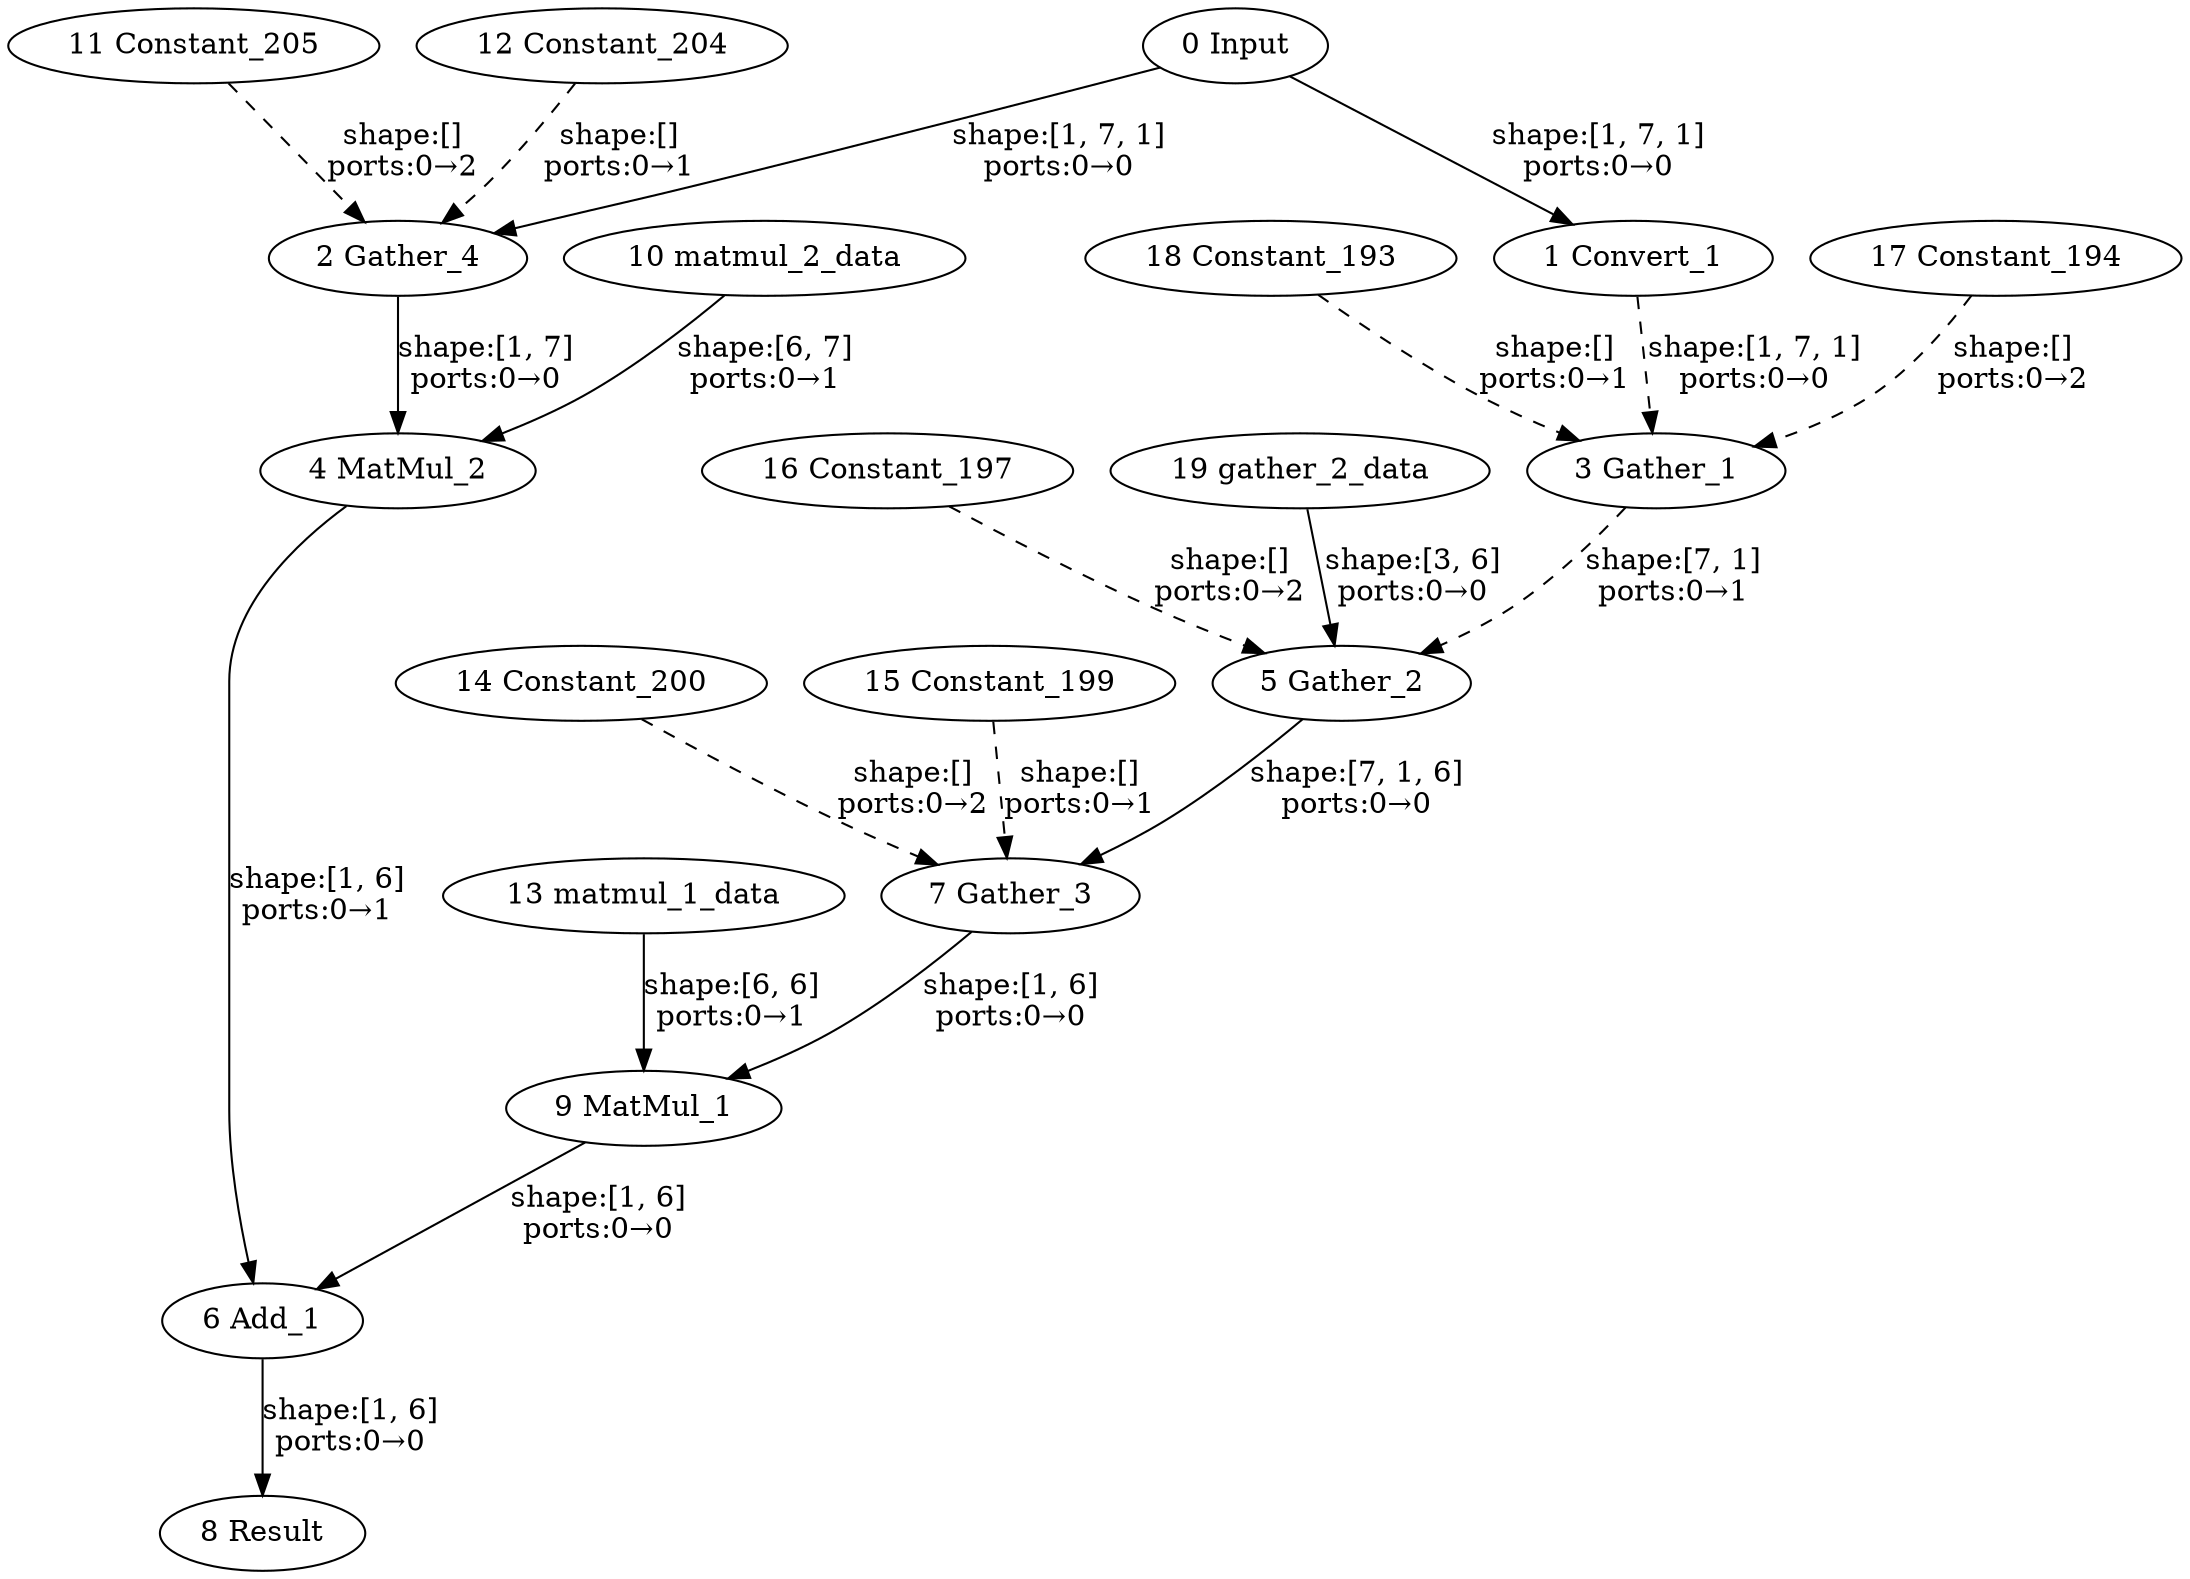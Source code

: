 strict digraph  {
"0 Input" [id=0, type=Parameter];
"1 Convert_1" [id=1, type=Convert];
"2 Gather_4" [id=2, type=Gather];
"3 Gather_1" [id=3, type=Gather];
"4 MatMul_2" [id=4, type=MatMul];
"5 Gather_2" [id=5, type=Gather];
"6 Add_1" [id=6, type=Add];
"7 Gather_3" [id=7, type=Gather];
"8 Result" [id=8, type=Result];
"9 MatMul_1" [id=9, type=MatMul];
"10 matmul_2_data" [id=10, type=Constant];
"11 Constant_205" [id=11, type=Constant];
"12 Constant_204" [id=12, type=Constant];
"13 matmul_1_data" [id=13, type=Constant];
"14 Constant_200" [id=14, type=Constant];
"15 Constant_199" [id=15, type=Constant];
"16 Constant_197" [id=16, type=Constant];
"17 Constant_194" [id=17, type=Constant];
"18 Constant_193" [id=18, type=Constant];
"19 gather_2_data" [id=19, type=Constant];
"0 Input" -> "1 Convert_1"  [label="shape:[1, 7, 1]\nports:0→0", style=solid];
"0 Input" -> "2 Gather_4"  [label="shape:[1, 7, 1]\nports:0→0", style=solid];
"1 Convert_1" -> "3 Gather_1"  [label="shape:[1, 7, 1]\nports:0→0", style=dashed];
"2 Gather_4" -> "4 MatMul_2"  [label="shape:[1, 7]\nports:0→0", style=solid];
"3 Gather_1" -> "5 Gather_2"  [label="shape:[7, 1]\nports:0→1", style=dashed];
"4 MatMul_2" -> "6 Add_1"  [label="shape:[1, 6]\nports:0→1", style=solid];
"5 Gather_2" -> "7 Gather_3"  [label="shape:[7, 1, 6]\nports:0→0", style=solid];
"6 Add_1" -> "8 Result"  [label="shape:[1, 6]\nports:0→0", style=solid];
"7 Gather_3" -> "9 MatMul_1"  [label="shape:[1, 6]\nports:0→0", style=solid];
"9 MatMul_1" -> "6 Add_1"  [label="shape:[1, 6]\nports:0→0", style=solid];
"10 matmul_2_data" -> "4 MatMul_2"  [label="shape:[6, 7]\nports:0→1", style=solid];
"11 Constant_205" -> "2 Gather_4"  [label="shape:[]\nports:0→2", style=dashed];
"12 Constant_204" -> "2 Gather_4"  [label="shape:[]\nports:0→1", style=dashed];
"13 matmul_1_data" -> "9 MatMul_1"  [label="shape:[6, 6]\nports:0→1", style=solid];
"14 Constant_200" -> "7 Gather_3"  [label="shape:[]\nports:0→2", style=dashed];
"15 Constant_199" -> "7 Gather_3"  [label="shape:[]\nports:0→1", style=dashed];
"16 Constant_197" -> "5 Gather_2"  [label="shape:[]\nports:0→2", style=dashed];
"17 Constant_194" -> "3 Gather_1"  [label="shape:[]\nports:0→2", style=dashed];
"18 Constant_193" -> "3 Gather_1"  [label="shape:[]\nports:0→1", style=dashed];
"19 gather_2_data" -> "5 Gather_2"  [label="shape:[3, 6]\nports:0→0", style=solid];
}
